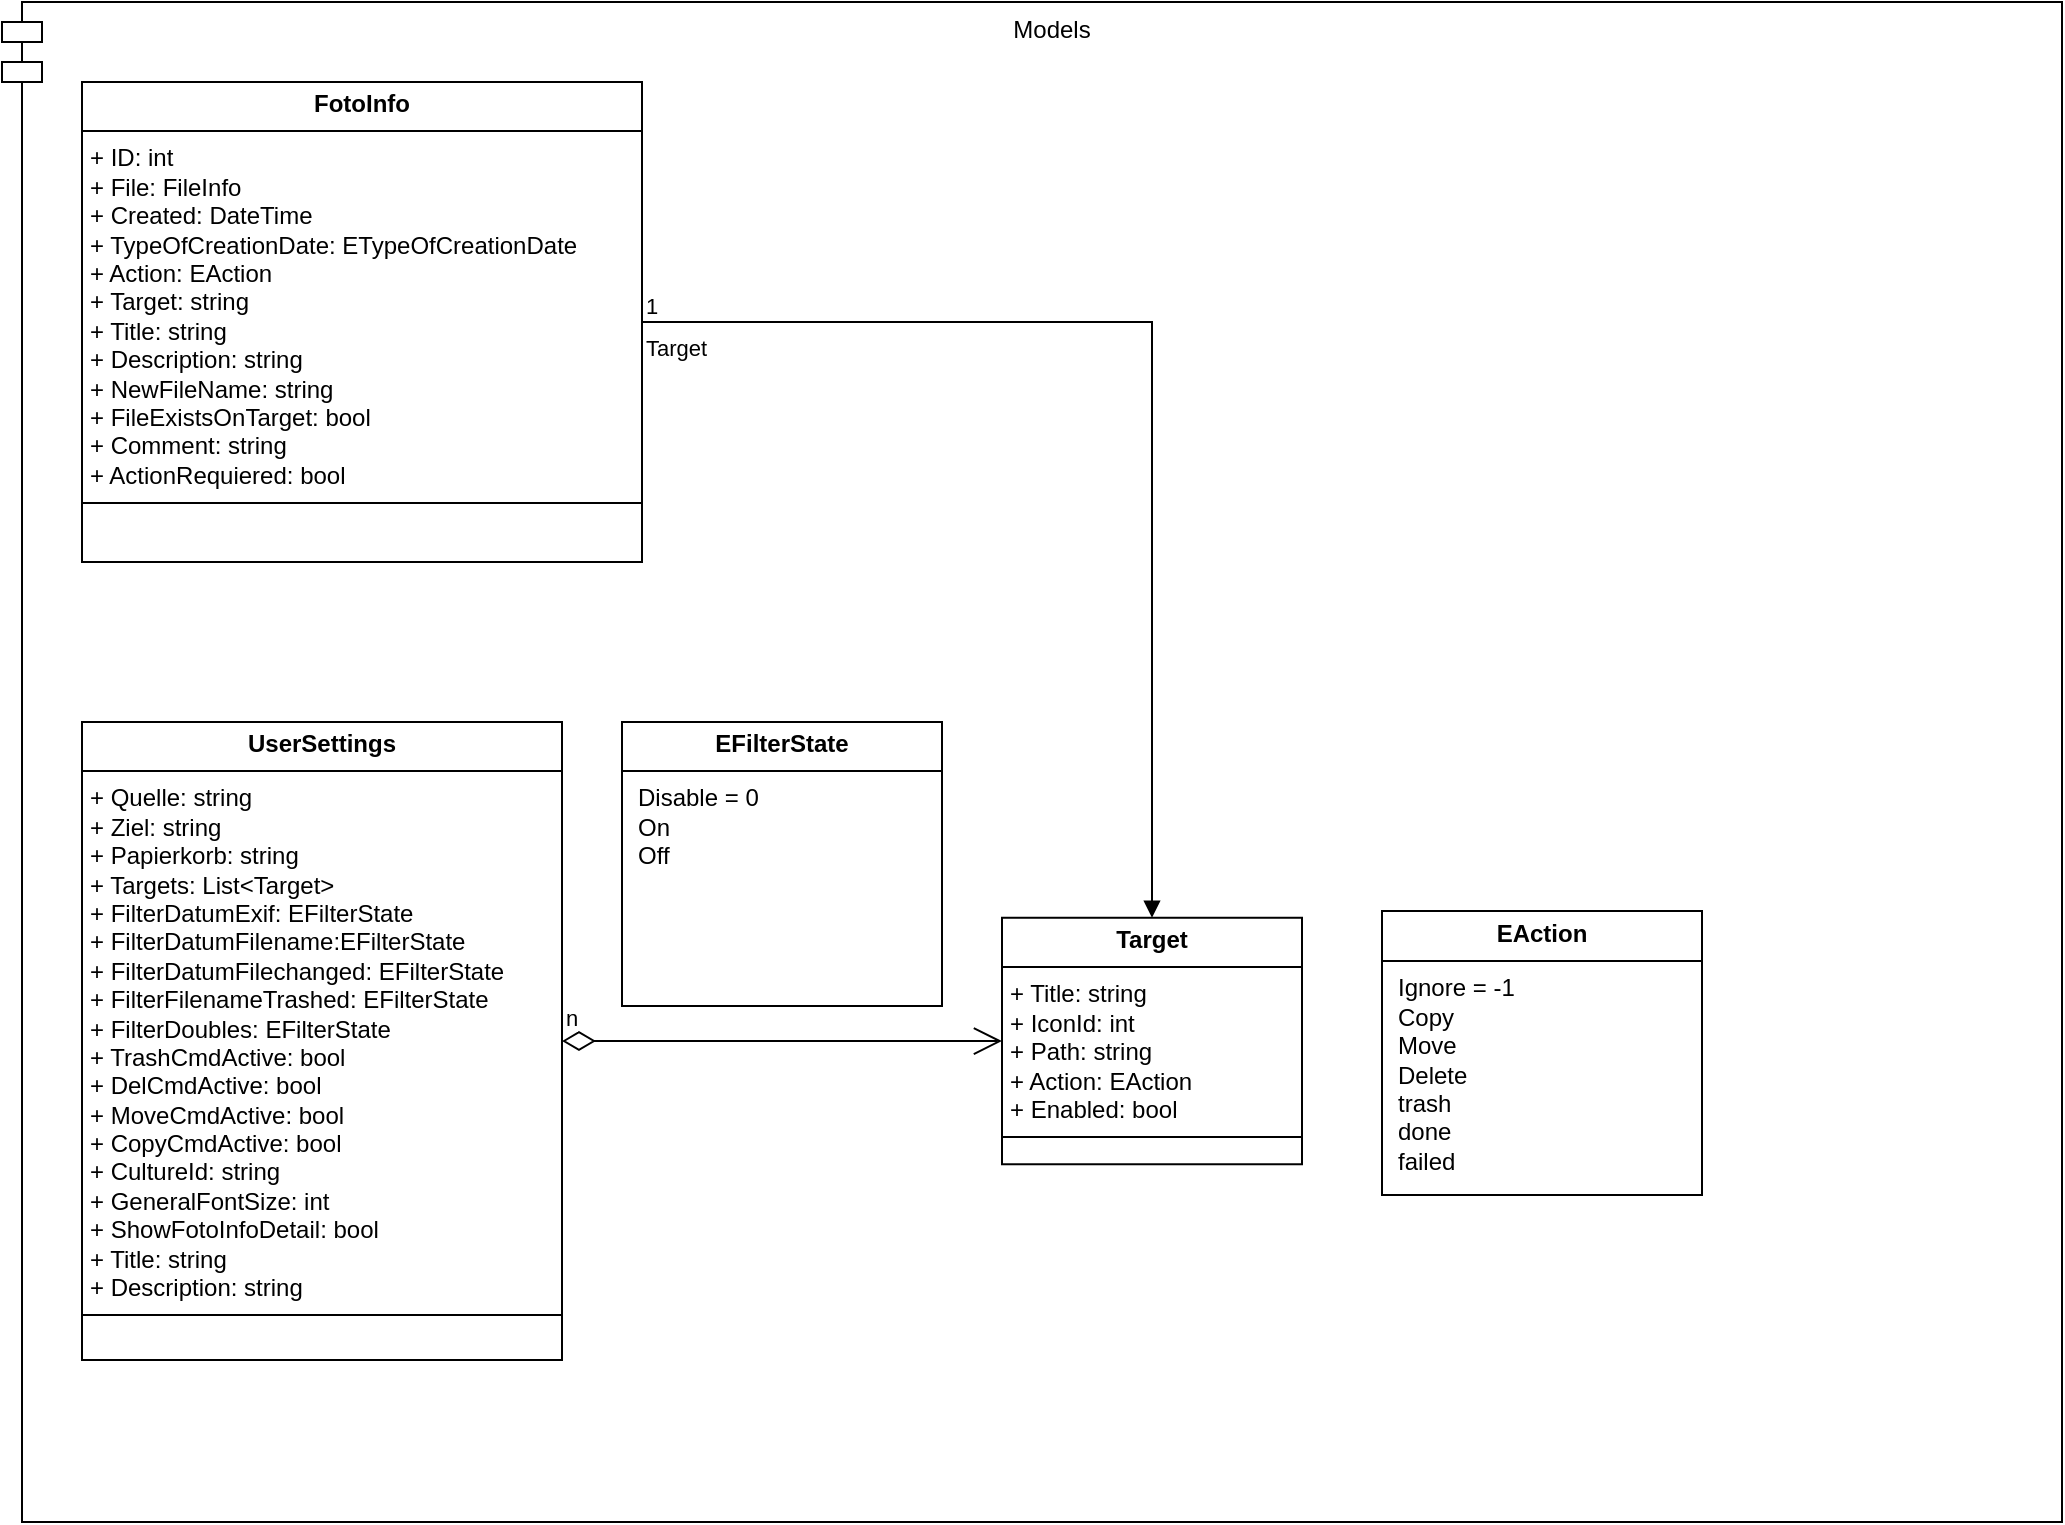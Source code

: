 <mxfile version="24.7.8" pages="5">
  <diagram name="Models" id="e7e014a7-5840-1c2e-5031-d8a46d1fe8dd">
    <mxGraphModel dx="819" dy="479" grid="1" gridSize="10" guides="1" tooltips="1" connect="1" arrows="1" fold="1" page="1" pageScale="1" pageWidth="1169" pageHeight="826" background="none" math="0" shadow="0">
      <root>
        <mxCell id="0" />
        <mxCell id="1" parent="0" />
        <mxCell id="uD1hSO0c68glrpdvolFQ-41" value="Models" style="shape=module;align=left;spacingLeft=20;align=center;verticalAlign=top;whiteSpace=wrap;html=1;" parent="1" vertex="1">
          <mxGeometry x="40" y="40" width="1030" height="760" as="geometry" />
        </mxCell>
        <mxCell id="uD1hSO0c68glrpdvolFQ-42" value="&lt;p style=&quot;margin:0px;margin-top:4px;text-align:center;&quot;&gt;&lt;b&gt;FotoInfo&lt;/b&gt;&lt;/p&gt;&lt;hr size=&quot;1&quot; style=&quot;border-style:solid;&quot;&gt;&lt;p style=&quot;margin: 0px 0px 0px 4px;&quot;&gt;+ ID: int&lt;/p&gt;&lt;p style=&quot;margin:0px;margin-left:4px;&quot;&gt;+ File: FileInfo&lt;/p&gt;&lt;p style=&quot;margin:0px;margin-left:4px;&quot;&gt;+ Created: DateTime&lt;/p&gt;&lt;p style=&quot;margin:0px;margin-left:4px;&quot;&gt;+ TypeOfCreationDate: ETypeOfCreationDate&lt;/p&gt;&lt;p style=&quot;margin:0px;margin-left:4px;&quot;&gt;&lt;span style=&quot;background-color: initial;&quot;&gt;+ Action: EAction&lt;/span&gt;&lt;br&gt;&lt;/p&gt;&lt;p style=&quot;margin:0px;margin-left:4px;&quot;&gt;+ Target: string&lt;/p&gt;&lt;p style=&quot;margin:0px;margin-left:4px;&quot;&gt;+ Title: string&lt;/p&gt;&lt;p style=&quot;margin:0px;margin-left:4px;&quot;&gt;+ Description: string&lt;/p&gt;&lt;p style=&quot;margin:0px;margin-left:4px;&quot;&gt;+ NewFileName: string&lt;/p&gt;&lt;p style=&quot;margin:0px;margin-left:4px;&quot;&gt;+ FileExistsOnTarget: bool&lt;/p&gt;&lt;p style=&quot;margin:0px;margin-left:4px;&quot;&gt;+ Comment: string&lt;/p&gt;&lt;p style=&quot;margin:0px;margin-left:4px;&quot;&gt;+ ActionRequiered: bool&lt;/p&gt;&lt;hr size=&quot;1&quot; style=&quot;border-style:solid;&quot;&gt;&lt;p style=&quot;margin:0px;margin-left:4px;&quot;&gt;&lt;br&gt;&lt;/p&gt;" style="verticalAlign=top;align=left;overflow=fill;html=1;whiteSpace=wrap;" parent="1" vertex="1">
          <mxGeometry x="80" y="80" width="280" height="240" as="geometry" />
        </mxCell>
        <mxCell id="uD1hSO0c68glrpdvolFQ-43" value="&lt;p style=&quot;margin: 4px 0px 0px; text-align: center;&quot;&gt;&lt;b style=&quot;&quot;&gt;EAction&lt;/b&gt;&lt;/p&gt;&lt;hr size=&quot;1&quot; style=&quot;border-style:solid;&quot;&gt;&lt;p style=&quot;margin:0px;margin-left:8px;&quot;&gt;Ignore = -1&lt;/p&gt;&lt;p style=&quot;margin:0px;margin-left:8px;&quot;&gt;Copy&lt;br&gt;&lt;/p&gt;&lt;p style=&quot;margin:0px;margin-left:8px;&quot;&gt;Move&lt;/p&gt;&lt;p style=&quot;margin:0px;margin-left:8px;&quot;&gt;Delete&lt;/p&gt;&lt;p style=&quot;margin:0px;margin-left:8px;&quot;&gt;trash&lt;/p&gt;&lt;p style=&quot;margin:0px;margin-left:8px;&quot;&gt;done&lt;/p&gt;&lt;p style=&quot;margin:0px;margin-left:8px;&quot;&gt;failed&lt;/p&gt;" style="verticalAlign=top;align=left;overflow=fill;html=1;whiteSpace=wrap;" parent="1" vertex="1">
          <mxGeometry x="730" y="494.5" width="160" height="142" as="geometry" />
        </mxCell>
        <mxCell id="uD1hSO0c68glrpdvolFQ-44" value="&lt;p style=&quot;margin:0px;margin-top:4px;text-align:center;&quot;&gt;&lt;b&gt;Target&lt;/b&gt;&lt;/p&gt;&lt;hr size=&quot;1&quot; style=&quot;border-style:solid;&quot;&gt;&lt;p style=&quot;margin:0px;margin-left:4px;&quot;&gt;&lt;span style=&quot;background-color: initial;&quot;&gt;+ Title: string&lt;/span&gt;&lt;br&gt;&lt;/p&gt;&lt;p style=&quot;margin:0px;margin-left:4px;&quot;&gt;&lt;span style=&quot;background-color: initial;&quot;&gt;+ IconId: int&lt;/span&gt;&lt;br&gt;&lt;/p&gt;&lt;p style=&quot;margin:0px;margin-left:4px;&quot;&gt;+ Path: string&lt;/p&gt;&lt;p style=&quot;margin:0px;margin-left:4px;&quot;&gt;+ Action: EAction&lt;/p&gt;&lt;p style=&quot;margin:0px;margin-left:4px;&quot;&gt;+ Enabled: bool&lt;/p&gt;&lt;hr size=&quot;1&quot; style=&quot;border-style:solid;&quot;&gt;&lt;p style=&quot;margin:0px;margin-left:4px;&quot;&gt;&lt;br&gt;&lt;/p&gt;" style="verticalAlign=top;align=left;overflow=fill;html=1;whiteSpace=wrap;" parent="1" vertex="1">
          <mxGeometry x="540" y="497.88" width="150" height="123.25" as="geometry" />
        </mxCell>
        <mxCell id="uD1hSO0c68glrpdvolFQ-45" value="&lt;p style=&quot;margin:0px;margin-top:4px;text-align:center;&quot;&gt;&lt;b&gt;UserSettings&lt;/b&gt;&lt;/p&gt;&lt;hr size=&quot;1&quot; style=&quot;border-style:solid;&quot;&gt;&lt;p style=&quot;margin:0px;margin-left:4px;&quot;&gt;+ Quelle: string&lt;/p&gt;&lt;p style=&quot;margin:0px;margin-left:4px;&quot;&gt;+ Ziel: string&lt;br&gt;&lt;/p&gt;&lt;p style=&quot;margin:0px;margin-left:4px;&quot;&gt;+ Papierkorb: string&lt;/p&gt;&lt;p style=&quot;margin:0px;margin-left:4px;&quot;&gt;+ Targets: List&amp;lt;Target&amp;gt;&lt;/p&gt;&lt;p style=&quot;margin:0px;margin-left:4px;&quot;&gt;+ FilterDatumExif: EFilterState&lt;/p&gt;&lt;p style=&quot;margin:0px;margin-left:4px;&quot;&gt;+ FilterDatumFilename:EFilterState&lt;/p&gt;&lt;p style=&quot;margin:0px;margin-left:4px;&quot;&gt;+ FilterDatumFilechanged: EFilterState&lt;/p&gt;&lt;p style=&quot;margin:0px;margin-left:4px;&quot;&gt;+ FilterFilenameTrashed: EFilterState&lt;/p&gt;&lt;p style=&quot;margin:0px;margin-left:4px;&quot;&gt;+ FilterDoubles: EFilterState&lt;/p&gt;&lt;p style=&quot;margin:0px;margin-left:4px;&quot;&gt;+ TrashCmdActive: bool&lt;/p&gt;&lt;p style=&quot;margin:0px;margin-left:4px;&quot;&gt;+ Del&lt;span style=&quot;background-color: initial;&quot;&gt;CmdActive: bool&lt;/span&gt;&lt;/p&gt;&lt;p style=&quot;margin:0px;margin-left:4px;&quot;&gt;&lt;span style=&quot;background-color: initial;&quot;&gt;+ Move&lt;/span&gt;&lt;span style=&quot;background-color: initial;&quot;&gt;CmdActive: bool&lt;/span&gt;&lt;/p&gt;&lt;p style=&quot;margin:0px;margin-left:4px;&quot;&gt;&lt;span style=&quot;background-color: initial;&quot;&gt;+ Copy&lt;/span&gt;&lt;span style=&quot;background-color: initial;&quot;&gt;CmdActive: bool&lt;/span&gt;&lt;/p&gt;&lt;p style=&quot;margin:0px;margin-left:4px;&quot;&gt;&lt;span style=&quot;background-color: initial;&quot;&gt;+ CultureId: string&lt;/span&gt;&lt;/p&gt;&lt;p style=&quot;margin:0px;margin-left:4px;&quot;&gt;&lt;span style=&quot;background-color: initial;&quot;&gt;+ GeneralFontSize: int&lt;/span&gt;&lt;/p&gt;&lt;p style=&quot;margin:0px;margin-left:4px;&quot;&gt;&lt;span style=&quot;background-color: initial;&quot;&gt;+ ShowFotoInfoDetail: bool&lt;/span&gt;&lt;/p&gt;&lt;p style=&quot;margin:0px;margin-left:4px;&quot;&gt;&lt;span style=&quot;background-color: initial;&quot;&gt;+ Title: string&lt;/span&gt;&lt;/p&gt;&lt;p style=&quot;margin:0px;margin-left:4px;&quot;&gt;&lt;span style=&quot;background-color: initial;&quot;&gt;+ Description: string&lt;/span&gt;&lt;/p&gt;&lt;hr size=&quot;1&quot; style=&quot;border-style:solid;&quot;&gt;&lt;p style=&quot;margin:0px;margin-left:4px;&quot;&gt;&lt;br&gt;&lt;/p&gt;" style="verticalAlign=top;align=left;overflow=fill;html=1;whiteSpace=wrap;" parent="1" vertex="1">
          <mxGeometry x="80" y="400" width="240" height="319" as="geometry" />
        </mxCell>
        <mxCell id="uD1hSO0c68glrpdvolFQ-46" value="&lt;p style=&quot;margin: 4px 0px 0px; text-align: center;&quot;&gt;&lt;b style=&quot;&quot;&gt;EFilterState&lt;/b&gt;&lt;/p&gt;&lt;hr size=&quot;1&quot; style=&quot;border-style:solid;&quot;&gt;&lt;p style=&quot;margin:0px;margin-left:8px;&quot;&gt;Disable = 0&lt;/p&gt;&lt;p style=&quot;margin:0px;margin-left:8px;&quot;&gt;On&lt;/p&gt;&lt;p style=&quot;margin:0px;margin-left:8px;&quot;&gt;Off&lt;/p&gt;" style="verticalAlign=top;align=left;overflow=fill;html=1;whiteSpace=wrap;" parent="1" vertex="1">
          <mxGeometry x="350" y="400" width="160" height="142" as="geometry" />
        </mxCell>
        <mxCell id="1XJgixSqphcj3S-hZmgd-3" value="Target" style="endArrow=block;endFill=1;html=1;edgeStyle=orthogonalEdgeStyle;align=left;verticalAlign=top;rounded=0;" parent="1" source="uD1hSO0c68glrpdvolFQ-42" target="uD1hSO0c68glrpdvolFQ-44" edge="1">
          <mxGeometry x="-1" relative="1" as="geometry">
            <mxPoint x="590" y="330" as="sourcePoint" />
            <mxPoint x="750" y="330" as="targetPoint" />
          </mxGeometry>
        </mxCell>
        <mxCell id="1XJgixSqphcj3S-hZmgd-4" value="1" style="edgeLabel;resizable=0;html=1;align=left;verticalAlign=bottom;" parent="1XJgixSqphcj3S-hZmgd-3" connectable="0" vertex="1">
          <mxGeometry x="-1" relative="1" as="geometry" />
        </mxCell>
        <mxCell id="1XJgixSqphcj3S-hZmgd-5" value="n" style="endArrow=open;html=1;endSize=12;startArrow=diamondThin;startSize=14;startFill=0;edgeStyle=orthogonalEdgeStyle;align=left;verticalAlign=bottom;rounded=0;" parent="1" source="uD1hSO0c68glrpdvolFQ-45" target="uD1hSO0c68glrpdvolFQ-44" edge="1">
          <mxGeometry x="-1" y="3" relative="1" as="geometry">
            <mxPoint x="590" y="330" as="sourcePoint" />
            <mxPoint x="750" y="330" as="targetPoint" />
          </mxGeometry>
        </mxCell>
      </root>
    </mxGraphModel>
  </diagram>
  <diagram id="ft10tGWrJ-fXVkGTrmf_" name="Services">
    <mxGraphModel dx="1434" dy="839" grid="1" gridSize="10" guides="1" tooltips="1" connect="1" arrows="1" fold="1" page="1" pageScale="1" pageWidth="1169" pageHeight="827" math="0" shadow="0">
      <root>
        <mxCell id="0" />
        <mxCell id="1" parent="0" />
        <mxCell id="8fsjMcMqGVtb4OOuXkgS-1" value="Services" style="shape=module;align=left;spacingLeft=20;align=center;verticalAlign=top;whiteSpace=wrap;html=1;" parent="1" vertex="1">
          <mxGeometry x="25" y="50" width="1120" height="760" as="geometry" />
        </mxCell>
        <mxCell id="8fsjMcMqGVtb4OOuXkgS-2" value="&lt;p style=&quot;margin:0px;margin-top:4px;text-align:center;&quot;&gt;&lt;b&gt;FotoInfoService&lt;/b&gt;&lt;/p&gt;&lt;hr size=&quot;1&quot; style=&quot;border-style:solid;&quot;&gt;&lt;p style=&quot;margin:0px;margin-left:4px;&quot;&gt;+ FotoInfoReadEvent: event EventHandler&amp;lt;FotoInfoEventArgs&amp;gt;&lt;/p&gt;&lt;p style=&quot;margin:0px;margin-left:4px;&quot;&gt;+ FotoFixedEvent: evant EventHandler&amp;lt;FotoInfoEventArgs&amp;gt;&lt;/p&gt;&lt;hr size=&quot;1&quot; style=&quot;border-style:solid;&quot;&gt;&lt;p style=&quot;margin:0px;margin-left:4px;&quot;&gt;+ ReadFotoInfos(dir: DirectoryInfo, token: CancellationToken): async Task&amp;lt;bool&amp;gt;&lt;/p&gt;&lt;div&gt;&amp;nbsp;+ FotoFixIt( fotoInfos: IEnumerable&amp;lt;FotoInfo&amp;gt;, token: CancellationToken): async Task&amp;lt;bool&amp;gt;&lt;/div&gt;&lt;div&gt;&amp;nbsp;# FotoFixIt( foto: FotoInfo )&lt;/div&gt;&lt;div&gt;&amp;nbsp;+ GetNewFileName( foto: FotoInfo ): string&lt;/div&gt;&lt;div&gt;&amp;nbsp;+ CopyFoto( foto: FotoInfo ): string&lt;/div&gt;&lt;div&gt;&amp;nbsp;+ MoveFoto( foto: FotoInfo ): string&lt;/div&gt;&lt;div&gt;&amp;nbsp;+ DeleteFoto( foto: FotoInfo )&lt;/div&gt;&lt;div&gt;&amp;nbsp;- CreateFotoInfo( file: FileInfo ): FotoInfo&lt;/div&gt;&lt;div&gt;&amp;nbsp;- IsFileExistsOnTarget( foto: FotoInfo ): bool&lt;/div&gt;&lt;div&gt;&amp;nbsp;- GetDateTimeFromString( text: string, out dt: DateTime ): bool&lt;/div&gt;&lt;div&gt;&amp;nbsp;# CreateNewFileName( foto: FotoInfo ): string&lt;/div&gt;&lt;div&gt;&amp;nbsp;# CreateNewFileName( foto: FotoInfo, idx: int ): string&lt;/div&gt;&lt;div&gt;&amp;nbsp;# CreateNewFileLocation( foto: FotoInfo ): string&lt;/div&gt;&lt;div&gt;&amp;nbsp;- AdjustTimeStamp( file: string, timestamp: DateTime )&lt;/div&gt;" style="verticalAlign=top;align=left;overflow=fill;html=1;whiteSpace=wrap;" parent="1" vertex="1">
          <mxGeometry x="100" y="80" width="520" height="280" as="geometry" />
        </mxCell>
        <mxCell id="wAmuPXml9s_DCJKIJeSC-1" value="&lt;p style=&quot;margin:0px;margin-top:4px;text-align:center;&quot;&gt;&lt;b&gt;UserSettingsService&lt;/b&gt;&lt;/p&gt;&lt;hr size=&quot;1&quot; style=&quot;border-style:solid;&quot;&gt;&lt;p style=&quot;margin:0px;margin-left:4px;&quot;&gt;- userSettings: UserSettings&lt;/p&gt;&lt;hr size=&quot;1&quot; style=&quot;border-style:solid;&quot;&gt;&lt;p style=&quot;margin:0px;margin-left:4px;&quot;&gt;+ &amp;lt;static&amp;gt; GetInstance: UserSettingsService&lt;/p&gt;&lt;p style=&quot;margin:0px;margin-left:4px;&quot;&gt;+ GetUserSettings: UserSettings&lt;/p&gt;&lt;p style=&quot;margin:0px;margin-left:4px;&quot;&gt;+ GetUserHomePath: string&lt;/p&gt;&lt;p style=&quot;margin:0px;margin-left:4px;&quot;&gt;+ GetUserPicturePath: string&lt;/p&gt;&lt;p style=&quot;margin:0px;margin-left:4px;&quot;&gt;&lt;span style=&quot;background-color: initial;&quot;&gt;+&lt;/span&gt;&lt;span style=&quot;background-color: initial;&quot;&gt;&amp;nbsp;SaveUserSettings&lt;/span&gt;&lt;br&gt;&lt;/p&gt;&lt;p style=&quot;margin: 0px 0px 0px 4px;&quot;&gt;- ReadUserSettings&lt;/p&gt;&lt;div&gt;&lt;br&gt;&lt;/div&gt;" style="verticalAlign=top;align=left;overflow=fill;html=1;whiteSpace=wrap;" parent="1" vertex="1">
          <mxGeometry x="100" y="400" width="260" height="200" as="geometry" />
        </mxCell>
        <mxCell id="wAmuPXml9s_DCJKIJeSC-2" value="&lt;p style=&quot;margin:0px;margin-top:4px;text-align:center;&quot;&gt;&lt;b&gt;ExifService&lt;/b&gt;&lt;/p&gt;&lt;hr size=&quot;1&quot; style=&quot;border-style:solid;&quot;&gt;&lt;p style=&quot;margin:0px;margin-left:4px;&quot;&gt;&lt;br&gt;&lt;/p&gt;&lt;hr size=&quot;1&quot; style=&quot;border-style:solid;&quot;&gt;&lt;p style=&quot;margin:0px;margin-left:4px;&quot;&gt;+ ReadCreationTime( path: striing ): DateTime?&lt;/p&gt;" style="verticalAlign=top;align=left;overflow=fill;html=1;whiteSpace=wrap;" parent="1" vertex="1">
          <mxGeometry x="390" y="400" width="290" height="200" as="geometry" />
        </mxCell>
      </root>
    </mxGraphModel>
  </diagram>
  <diagram id="jF0iibgI-v4pgUMp8ItH" name="ViewModels">
    <mxGraphModel dx="1674" dy="839" grid="1" gridSize="10" guides="1" tooltips="1" connect="1" arrows="1" fold="1" page="1" pageScale="1" pageWidth="1169" pageHeight="827" math="0" shadow="0">
      <root>
        <mxCell id="0" />
        <mxCell id="1" parent="0" />
        <mxCell id="Mem4nIYO8GGb7ZKC7d6l-1" value="ViewModels" style="shape=module;align=left;spacingLeft=20;align=center;verticalAlign=top;whiteSpace=wrap;html=1;" parent="1" vertex="1">
          <mxGeometry x="30" y="40" width="1120" height="760" as="geometry" />
        </mxCell>
        <mxCell id="mWs2gD9FoBks0Oenebyf-1" value="&lt;p style=&quot;margin:0px;margin-top:4px;text-align:center;&quot;&gt;&lt;b&gt;FotoInfoDetailViewModel&lt;/b&gt;&lt;/p&gt;&lt;hr size=&quot;1&quot; style=&quot;border-style:solid;&quot;&gt;&lt;p style=&quot;margin:0px;margin-left:4px;&quot;&gt;+ Foto: FotoInfoVM&lt;/p&gt;&lt;hr size=&quot;1&quot; style=&quot;border-style:solid;&quot;&gt;&lt;p style=&quot;margin:0px;margin-left:4px;&quot;&gt;&lt;br&gt;&lt;/p&gt;" style="verticalAlign=top;align=left;overflow=fill;html=1;whiteSpace=wrap;" parent="1" vertex="1">
          <mxGeometry x="280" y="70" width="290" height="200" as="geometry" />
        </mxCell>
        <mxCell id="pVaaJxl8sKOrv86-pP42-1" value="&lt;p style=&quot;margin:0px;margin-top:4px;text-align:center;&quot;&gt;&lt;b&gt;ViewModelBase&lt;/b&gt;&lt;/p&gt;&lt;hr size=&quot;1&quot; style=&quot;border-style:solid;&quot;&gt;&lt;p style=&quot;margin:0px;margin-left:4px;&quot;&gt;&lt;br&gt;&lt;/p&gt;&lt;hr size=&quot;1&quot; style=&quot;border-style:solid;&quot;&gt;&lt;p style=&quot;margin:0px;margin-left:4px;&quot;&gt;# GetMainWindow: Window&lt;/p&gt;" style="verticalAlign=top;align=left;overflow=fill;html=1;whiteSpace=wrap;" parent="1" vertex="1">
          <mxGeometry x="90" y="60" width="160" height="90" as="geometry" />
        </mxCell>
        <mxCell id="pVaaJxl8sKOrv86-pP42-2" value="&lt;p style=&quot;margin:0px;margin-top:4px;text-align:center;&quot;&gt;&lt;b&gt;MainWindowViewModel&lt;/b&gt;&lt;/p&gt;&lt;hr size=&quot;1&quot; style=&quot;border-style:solid;&quot;&gt;&lt;p style=&quot;margin:0px;margin-left:4px;&quot;&gt;&lt;br&gt;&lt;/p&gt;&lt;hr size=&quot;1&quot; style=&quot;border-style:solid;&quot;&gt;&lt;p style=&quot;margin:0px;margin-left:4px;&quot;&gt;# GetMainWindow: Window&lt;/p&gt;" style="verticalAlign=top;align=left;overflow=fill;html=1;whiteSpace=wrap;" parent="1" vertex="1">
          <mxGeometry x="90" y="200" width="160" height="90" as="geometry" />
        </mxCell>
        <mxCell id="pVaaJxl8sKOrv86-pP42-3" value="&lt;p style=&quot;margin:0px;margin-top:4px;text-align:center;&quot;&gt;&lt;b&gt;FotoInfoVM&lt;/b&gt;&lt;/p&gt;&lt;hr size=&quot;1&quot; style=&quot;border-style:solid;&quot;&gt;&lt;p style=&quot;margin:0px;margin-left:4px;&quot;&gt;+ Foto: FotoInfo&lt;/p&gt;&lt;p style=&quot;margin:0px;margin-left:4px;&quot;&gt;+ Index: int&lt;/p&gt;&lt;p style=&quot;margin:0px;margin-left:4px;&quot;&gt;+ Comment: string&lt;/p&gt;&lt;p style=&quot;margin:0px;margin-left:4px;&quot;&gt;+ Target: string&lt;/p&gt;&lt;p style=&quot;margin:0px;margin-left:4px;&quot;&gt;+ Title: string&lt;/p&gt;&lt;p style=&quot;margin:0px;margin-left:4px;&quot;&gt;+ Description: string&lt;/p&gt;&lt;p style=&quot;margin:0px;margin-left:4px;&quot;&gt;+ NewFileName: string&lt;/p&gt;&lt;p style=&quot;margin:0px;margin-left:4px;&quot;&gt;+ FileExistsOnTarget: bool&lt;/p&gt;&lt;p style=&quot;margin:0px;margin-left:4px;&quot;&gt;+ Action: EAction&lt;/p&gt;&lt;p style=&quot;margin:0px;margin-left:4px;&quot;&gt;+ Thumpnail: Bitmap&lt;/p&gt;&lt;hr size=&quot;1&quot; style=&quot;border-style:solid;&quot;&gt;&lt;p style=&quot;margin:0px;margin-left:4px;&quot;&gt;+ FotoInfoVM( foto: FotoInfo )&lt;/p&gt;&lt;p style=&quot;margin:0px;margin-left:4px;&quot;&gt;+ ThumpnailCallback(): bool&lt;/p&gt;&lt;p style=&quot;margin:0px;margin-left:4px;&quot;&gt;+ UpdateView()&lt;/p&gt;" style="verticalAlign=top;align=left;overflow=fill;html=1;whiteSpace=wrap;" parent="1" vertex="1">
          <mxGeometry x="280" y="280" width="290" height="240" as="geometry" />
        </mxCell>
        <mxCell id="LQdvtAR3_a1p4vjKlFj7-1" value="&lt;p style=&quot;margin:0px;margin-top:4px;text-align:center;&quot;&gt;&lt;b&gt;FotoInfoListViewModel&lt;/b&gt;&lt;/p&gt;&lt;hr size=&quot;1&quot; style=&quot;border-style:solid;&quot;&gt;&lt;p style=&quot;margin:0px;margin-left:4px;&quot;&gt;+ UserSettingsVM: SettingsViewModel&lt;/p&gt;&lt;p style=&quot;margin:0px;margin-left:4px;&quot;&gt;+ FotoInfoList: ObservCol&amp;lt;FotoInfoVM&amp;gt;&lt;/p&gt;&lt;p style=&quot;margin:0px;margin-left:4px;&quot;&gt;+ FotoSelected: FotoInfoVM&lt;/p&gt;&lt;p style=&quot;margin:0px;margin-left:4px;&quot;&gt;+ RunningReadFoto: bool&lt;/p&gt;&lt;hr size=&quot;1&quot; style=&quot;border-style:solid;&quot;&gt;&lt;p style=&quot;margin:0px;margin-left:4px;&quot;&gt;+ FotoInfoListViewModel(&lt;br&gt;&lt;/p&gt;&lt;p style=&quot;margin:0px;margin-left:4px;&quot;&gt;&amp;nbsp; &amp;nbsp; &amp;nbsp; UserSettingsVM: SettingsViewModel,&lt;/p&gt;&lt;p style=&quot;margin:0px;margin-left:4px;&quot;&gt;&amp;nbsp; &amp;nbsp; &amp;nbsp; ImageVM: ImageViewModel,&lt;/p&gt;&lt;p style=&quot;margin:0px;margin-left:4px;&quot;&gt;&amp;nbsp; &amp;nbsp; &amp;nbsp; FotoPreviewVM: FotoPreviewViewModel,&lt;/p&gt;&lt;p style=&quot;margin:0px;margin-left:4px;&quot;&gt;&amp;nbsp; &amp;nbsp; &amp;nbsp; FotoInfoDetailVM: FotoInfoDetailViewModel)&lt;/p&gt;&lt;p style=&quot;margin:0px;margin-left:4px;&quot;&gt;- OnNewSourceSelected( source: string )&lt;/p&gt;&lt;p style=&quot;margin:0px;margin-left:4px;&quot;&gt;- ReadFotoInfo( source: string ): async void&lt;/p&gt;&lt;p style=&quot;margin:0px;margin-left:4px;&quot;&gt;- OnFotoInfoRead( sender: object, args: FotoInfoEventArgs )&lt;/p&gt;&lt;p style=&quot;margin:0px;margin-left:4px;&quot;&gt;- FilterMatch( fotoInfo: FotoInfoVM ): bool&lt;/p&gt;&lt;p style=&quot;margin:0px;margin-left:4px;&quot;&gt;- OnFilterChanged()&lt;/p&gt;&lt;p style=&quot;margin:0px;margin-left:4px;&quot;&gt;- OnFotoFixed()&lt;/p&gt;&lt;p style=&quot;margin:0px;margin-left:4px;&quot;&gt;- SelectFirstFoto()&lt;/p&gt;&lt;p style=&quot;margin:0px;margin-left:4px;&quot;&gt;- SelectNextFoto()&lt;/p&gt;&lt;p style=&quot;margin:0px;margin-left:4px;&quot;&gt;- SelectPrevFoto()&lt;/p&gt;&lt;p style=&quot;margin:0px;margin-left:4px;&quot;&gt;+ OnRefresh()&lt;/p&gt;&lt;p style=&quot;margin:0px;margin-left:4px;&quot;&gt;+ OnCancel()&lt;/p&gt;&lt;p style=&quot;margin:0px;margin-left:4px;&quot;&gt;+ OnUndoAll()&lt;/p&gt;&lt;p style=&quot;margin:0px;margin-left:4px;&quot;&gt;+ OnTrashAll()&lt;/p&gt;&lt;p style=&quot;margin:0px;margin-left:4px;&quot;&gt;+ OnDelAll()&lt;/p&gt;&lt;p style=&quot;margin:0px;margin-left:4px;&quot;&gt;+ OnCopyAll()&lt;/p&gt;&lt;p style=&quot;margin:0px;margin-left:4px;&quot;&gt;+ OnMoveAll()&lt;/p&gt;" style="verticalAlign=top;align=left;overflow=fill;html=1;whiteSpace=wrap;" parent="1" vertex="1">
          <mxGeometry x="590" y="70" width="410" height="550" as="geometry" />
        </mxCell>
      </root>
    </mxGraphModel>
  </diagram>
  <diagram id="fHgpP1CppPnAuVJ-M28N" name="UserSettings">
    <mxGraphModel dx="1395" dy="733" grid="1" gridSize="10" guides="1" tooltips="1" connect="1" arrows="1" fold="1" page="1" pageScale="1" pageWidth="1169" pageHeight="827" math="0" shadow="0">
      <root>
        <mxCell id="0" />
        <mxCell id="1" parent="0" />
        <mxCell id="PjKjz8aLs0lW3XxlNcTO-1" value="Models" style="shape=module;align=left;spacingLeft=20;align=center;verticalAlign=top;whiteSpace=wrap;html=1;" parent="1" vertex="1">
          <mxGeometry x="560" y="40" width="590" height="510" as="geometry" />
        </mxCell>
        <mxCell id="-iswkI0WFPmdImHBZhLv-2" value="Services" style="shape=module;align=left;spacingLeft=20;align=center;verticalAlign=top;whiteSpace=wrap;html=1;" parent="1" vertex="1">
          <mxGeometry x="40" y="450" width="470" height="350" as="geometry" />
        </mxCell>
        <mxCell id="-iswkI0WFPmdImHBZhLv-3" value="&lt;p style=&quot;margin:0px;margin-top:4px;text-align:center;&quot;&gt;&lt;b&gt;UserSettingsService&lt;/b&gt;&lt;/p&gt;&lt;hr size=&quot;1&quot; style=&quot;border-style:solid;&quot;&gt;&lt;p style=&quot;margin:0px;margin-left:4px;&quot;&gt;- userSettings: UserSettings&lt;/p&gt;&lt;hr size=&quot;1&quot; style=&quot;border-style:solid;&quot;&gt;&lt;p style=&quot;margin:0px;margin-left:4px;&quot;&gt;+ &amp;lt;static&amp;gt; GetInstance: UserSettingsService&lt;/p&gt;&lt;p style=&quot;margin:0px;margin-left:4px;&quot;&gt;+ GetUserSettings: UserSettings&lt;/p&gt;&lt;p style=&quot;margin:0px;margin-left:4px;&quot;&gt;+ GetUserHomePath: string&lt;/p&gt;&lt;p style=&quot;margin:0px;margin-left:4px;&quot;&gt;+ GetUserPicturePath: string&lt;/p&gt;&lt;p style=&quot;margin: 0px 0px 0px 4px;&quot;&gt;+ AddTarget(target: Target)&lt;/p&gt;&lt;p style=&quot;margin:0px;margin-left:4px;&quot;&gt;&lt;span style=&quot;background-color: initial;&quot;&gt;+ RemoveTarget(target: Target)&lt;/span&gt;&lt;/p&gt;&lt;p style=&quot;margin:0px;margin-left:4px;&quot;&gt;&lt;span style=&quot;background-color: initial;&quot;&gt;+&lt;/span&gt;&lt;span style=&quot;background-color: initial;&quot;&gt;&amp;nbsp;SaveUserSettings&lt;/span&gt;&lt;br&gt;&lt;/p&gt;&lt;p style=&quot;margin: 0px 0px 0px 4px;&quot;&gt;- ReadUserSettings&lt;/p&gt;&lt;div&gt;&lt;p style=&quot;margin: 0px 0px 0px 4px;&quot;&gt;&lt;br&gt;&lt;/p&gt;&lt;/div&gt;" style="verticalAlign=top;align=left;overflow=fill;html=1;whiteSpace=wrap;" parent="1" vertex="1">
          <mxGeometry x="60" y="509.5" width="260" height="200" as="geometry" />
        </mxCell>
        <mxCell id="-iswkI0WFPmdImHBZhLv-4" value="ViewModels" style="shape=module;align=left;spacingLeft=20;align=center;verticalAlign=top;whiteSpace=wrap;html=1;" parent="1" vertex="1">
          <mxGeometry x="40" y="40" width="470" height="390" as="geometry" />
        </mxCell>
        <mxCell id="-iswkI0WFPmdImHBZhLv-5" value="&lt;p style=&quot;margin:0px;margin-top:4px;text-align:center;&quot;&gt;&lt;b&gt;SettingsViewModel&lt;/b&gt;&lt;/p&gt;&lt;hr size=&quot;1&quot; style=&quot;border-style:solid;&quot;&gt;&lt;p style=&quot;margin:0px;margin-left:4px;&quot;&gt;+ Source: string&lt;/p&gt;&lt;p style=&quot;margin:0px;margin-left:4px;&quot;&gt;+ Target: string&lt;/p&gt;&lt;p style=&quot;margin:0px;margin-left:4px;&quot;&gt;+ Trash: string&lt;/p&gt;&lt;p style=&quot;margin:0px;margin-left:4px;&quot;&gt;+ FilterDatumExif: EFilterState&lt;/p&gt;&lt;p style=&quot;margin:0px;margin-left:4px;&quot;&gt;+ FilterDatumExifCount: int&lt;/p&gt;&lt;p style=&quot;margin:0px;margin-left:4px;&quot;&gt;- supportedLanguageList: List&amp;lt;KeyValuePair&amp;lt;string, string&amp;gt;&amp;gt;&lt;/p&gt;&lt;p style=&quot;margin:0px;margin-left:4px;&quot;&gt;- userSettings: UserSettings&lt;/p&gt;&lt;hr size=&quot;1&quot; style=&quot;border-style:solid;&quot;&gt;&lt;p style=&quot;margin:0px;margin-left:4px;&quot;&gt;+ GetFolderName: Task&amp;lt;string&amp;gt;&lt;/p&gt;&lt;p style=&quot;margin:0px;margin-left:4px;&quot;&gt;+ ResetFilterStatistik&lt;/p&gt;&lt;p style=&quot;margin:0px;margin-left:4px;&quot;&gt;&lt;span style=&quot;background-color: initial;&quot;&gt;+&lt;/span&gt;&lt;span style=&quot;background-color: initial;&quot;&gt;&amp;nbsp;SaveUserSettings&lt;/span&gt;&lt;br&gt;&lt;/p&gt;&lt;p style=&quot;margin: 0px 0px 0px 4px;&quot;&gt;- ReadUserSettings&lt;/p&gt;&lt;div&gt;&lt;br&gt;&lt;/div&gt;" style="verticalAlign=top;align=left;overflow=fill;html=1;whiteSpace=wrap;" parent="1" vertex="1">
          <mxGeometry x="80" y="75.5" width="350" height="319" as="geometry" />
        </mxCell>
        <mxCell id="I8YjNgbyQJYITwsRGxkt-1" value="&lt;p style=&quot;margin:0px;margin-top:4px;text-align:center;&quot;&gt;&lt;b&gt;Target&lt;/b&gt;&lt;/p&gt;&lt;hr size=&quot;1&quot; style=&quot;border-style:solid;&quot;&gt;&lt;p style=&quot;margin:0px;margin-left:4px;&quot;&gt;+ Title: string&lt;/p&gt;&lt;p style=&quot;margin:0px;margin-left:4px;&quot;&gt;+ IconId: int&lt;/p&gt;&lt;p style=&quot;margin:0px;margin-left:4px;&quot;&gt;+ Path: string&lt;/p&gt;&lt;p style=&quot;margin:0px;margin-left:4px;&quot;&gt;+ Action: EAction&lt;/p&gt;&lt;p style=&quot;margin:0px;margin-left:4px;&quot;&gt;+ Enabled: bool&lt;/p&gt;&lt;hr size=&quot;1&quot; style=&quot;border-style:solid;&quot;&gt;&lt;p style=&quot;margin:0px;margin-left:4px;&quot;&gt;&lt;br&gt;&lt;/p&gt;" style="verticalAlign=top;align=left;overflow=fill;html=1;whiteSpace=wrap;" parent="1" vertex="1">
          <mxGeometry x="895" y="75.5" width="150" height="130" as="geometry" />
        </mxCell>
        <mxCell id="I8YjNgbyQJYITwsRGxkt-2" value="&lt;p style=&quot;margin:0px;margin-top:4px;text-align:center;&quot;&gt;&lt;b&gt;UserSettings&lt;/b&gt;&lt;/p&gt;&lt;hr size=&quot;1&quot; style=&quot;border-style:solid;&quot;&gt;&lt;p style=&quot;margin:0px;margin-left:4px;&quot;&gt;+ Quelle: string&lt;/p&gt;&lt;p style=&quot;margin:0px;margin-left:4px;&quot;&gt;+ Ziel: string&lt;br&gt;&lt;/p&gt;&lt;p style=&quot;margin:0px;margin-left:4px;&quot;&gt;+ Papierkorb: string&lt;/p&gt;&lt;p style=&quot;margin:0px;margin-left:4px;&quot;&gt;+ Targets: List&amp;lt;Target&amp;gt;&lt;/p&gt;&lt;p style=&quot;margin:0px;margin-left:4px;&quot;&gt;+ FilterDatumExif: EFilterState&lt;/p&gt;&lt;p style=&quot;margin:0px;margin-left:4px;&quot;&gt;+ FilterDatumFilename:EFilterState&lt;/p&gt;&lt;p style=&quot;margin:0px;margin-left:4px;&quot;&gt;+ FilterDatumFilechanged: EFilterState&lt;/p&gt;&lt;p style=&quot;margin:0px;margin-left:4px;&quot;&gt;+ FilterFilenameTrashed: EFilterState&lt;/p&gt;&lt;p style=&quot;margin:0px;margin-left:4px;&quot;&gt;+ FilterDoubles: EFilterState&lt;/p&gt;&lt;p style=&quot;margin:0px;margin-left:4px;&quot;&gt;+ TrashCmdActive: bool&lt;/p&gt;&lt;p style=&quot;margin:0px;margin-left:4px;&quot;&gt;+ Del&lt;span style=&quot;background-color: initial;&quot;&gt;CmdActive: bool&lt;/span&gt;&lt;/p&gt;&lt;p style=&quot;margin:0px;margin-left:4px;&quot;&gt;&lt;span style=&quot;background-color: initial;&quot;&gt;+ Move&lt;/span&gt;&lt;span style=&quot;background-color: initial;&quot;&gt;CmdActive: bool&lt;/span&gt;&lt;/p&gt;&lt;p style=&quot;margin:0px;margin-left:4px;&quot;&gt;&lt;span style=&quot;background-color: initial;&quot;&gt;+ Copy&lt;/span&gt;&lt;span style=&quot;background-color: initial;&quot;&gt;CmdActive: bool&lt;/span&gt;&lt;/p&gt;&lt;p style=&quot;margin:0px;margin-left:4px;&quot;&gt;&lt;span style=&quot;background-color: initial;&quot;&gt;+ CultureId: string&lt;/span&gt;&lt;/p&gt;&lt;p style=&quot;margin:0px;margin-left:4px;&quot;&gt;&lt;span style=&quot;background-color: initial;&quot;&gt;+ GeneralFontSize: int&lt;/span&gt;&lt;/p&gt;&lt;p style=&quot;margin:0px;margin-left:4px;&quot;&gt;&lt;span style=&quot;background-color: initial;&quot;&gt;+ ShowFotoInfoDetail: bool&lt;/span&gt;&lt;/p&gt;&lt;p style=&quot;margin:0px;margin-left:4px;&quot;&gt;&lt;span style=&quot;background-color: initial;&quot;&gt;+ Title: string&lt;/span&gt;&lt;/p&gt;&lt;p style=&quot;margin:0px;margin-left:4px;&quot;&gt;&lt;span style=&quot;background-color: initial;&quot;&gt;+ Description: string&lt;/span&gt;&lt;/p&gt;&lt;hr size=&quot;1&quot; style=&quot;border-style:solid;&quot;&gt;&lt;p style=&quot;margin:0px;margin-left:4px;&quot;&gt;&lt;br&gt;&lt;/p&gt;" style="verticalAlign=top;align=left;overflow=fill;html=1;whiteSpace=wrap;" parent="1" vertex="1">
          <mxGeometry x="585" y="75.5" width="240" height="344.5" as="geometry" />
        </mxCell>
        <mxCell id="I8YjNgbyQJYITwsRGxkt-3" value="n" style="endArrow=open;html=1;endSize=12;startArrow=diamondThin;startSize=14;startFill=0;edgeStyle=orthogonalEdgeStyle;align=left;verticalAlign=bottom;rounded=0;" parent="1" source="I8YjNgbyQJYITwsRGxkt-2" target="I8YjNgbyQJYITwsRGxkt-1" edge="1">
          <mxGeometry x="-1" y="3" relative="1" as="geometry">
            <mxPoint x="505" y="-44.5" as="sourcePoint" />
            <mxPoint x="665" y="-44.5" as="targetPoint" />
          </mxGeometry>
        </mxCell>
      </root>
    </mxGraphModel>
  </diagram>
  <diagram id="QTfZh6SK6kVnYb6h7kfh" name="UI Target Edit">
    <mxGraphModel dx="819" dy="479" grid="1" gridSize="10" guides="1" tooltips="1" connect="1" arrows="1" fold="1" page="1" pageScale="1" pageWidth="1169" pageHeight="827" math="0" shadow="0">
      <root>
        <mxCell id="0" />
        <mxCell id="1" parent="0" />
        <mxCell id="mpqEtqWENxrs4QD9whrE-1" value="" style="rounded=0;whiteSpace=wrap;html=1;" parent="1" vertex="1">
          <mxGeometry x="45" y="80" width="520" height="280" as="geometry" />
        </mxCell>
        <mxCell id="mpqEtqWENxrs4QD9whrE-7" value="Speichern" style="strokeWidth=1;shadow=0;dashed=0;align=center;html=1;shape=mxgraph.mockup.buttons.button;strokeColor=#666666;fontColor=#ffffff;mainText=;buttonStyle=round;fontSize=17;fontStyle=1;fillColor=#008cff;whiteSpace=wrap;" parent="1" vertex="1">
          <mxGeometry x="400" y="300" width="150" height="50" as="geometry" />
        </mxCell>
        <mxCell id="mpqEtqWENxrs4QD9whrE-8" value="Abbruch" style="strokeWidth=1;shadow=0;dashed=0;align=center;html=1;shape=mxgraph.mockup.buttons.button;strokeColor=#666666;fontColor=#ffffff;mainText=;buttonStyle=round;fontSize=17;fontStyle=1;fillColor=#008cff;whiteSpace=wrap;" parent="1" vertex="1">
          <mxGeometry x="240" y="300" width="150" height="50" as="geometry" />
        </mxCell>
        <mxCell id="mpqEtqWENxrs4QD9whrE-25" value="" style="rounded=0;whiteSpace=wrap;html=1;" parent="1" vertex="1">
          <mxGeometry x="50" y="90" width="460" height="120" as="geometry" />
        </mxCell>
        <mxCell id="mpqEtqWENxrs4QD9whrE-10" value="Path" style="strokeWidth=1;shadow=0;dashed=0;align=center;html=1;shape=mxgraph.mockup.text.textBox;fontColor=#666666;align=left;fontSize=17;spacingLeft=4;spacingTop=-3;whiteSpace=wrap;strokeColor=#666666;mainText=" parent="1" vertex="1">
          <mxGeometry x="140" y="170" width="330" height="30" as="geometry" />
        </mxCell>
        <mxCell id="mpqEtqWENxrs4QD9whrE-11" value="..." style="rounded=0;whiteSpace=wrap;html=1;" parent="1" vertex="1">
          <mxGeometry x="470" y="170" width="30" height="30" as="geometry" />
        </mxCell>
        <mxCell id="mpqEtqWENxrs4QD9whrE-12" value="ICON" style="whiteSpace=wrap;html=1;aspect=fixed;" parent="1" vertex="1">
          <mxGeometry x="60" y="130" width="70" height="70" as="geometry" />
        </mxCell>
        <mxCell id="mpqEtqWENxrs4QD9whrE-13" value="Action" style="strokeWidth=1;shadow=0;dashed=0;align=center;html=1;shape=mxgraph.mockup.text.textBox;fontColor=#666666;align=left;fontSize=17;spacingLeft=4;spacingTop=-3;whiteSpace=wrap;strokeColor=#666666;mainText=" parent="1" vertex="1">
          <mxGeometry x="310" y="130" width="160" height="30" as="geometry" />
        </mxCell>
        <mxCell id="mpqEtqWENxrs4QD9whrE-22" value="" style="group" parent="1" vertex="1" connectable="0">
          <mxGeometry x="470" y="130" width="30" height="30" as="geometry" />
        </mxCell>
        <mxCell id="mpqEtqWENxrs4QD9whrE-15" value="" style="rounded=0;whiteSpace=wrap;html=1;" parent="mpqEtqWENxrs4QD9whrE-22" vertex="1">
          <mxGeometry width="30" height="30" as="geometry" />
        </mxCell>
        <mxCell id="mpqEtqWENxrs4QD9whrE-21" value="" style="group" parent="mpqEtqWENxrs4QD9whrE-22" vertex="1" connectable="0">
          <mxGeometry x="5" y="7" width="20" height="15" as="geometry" />
        </mxCell>
        <mxCell id="mpqEtqWENxrs4QD9whrE-16" value="" style="endArrow=none;html=1;rounded=0;" parent="mpqEtqWENxrs4QD9whrE-21" edge="1">
          <mxGeometry width="50" height="50" relative="1" as="geometry">
            <mxPoint x="5" y="10" as="sourcePoint" />
            <mxPoint x="5" as="targetPoint" />
            <Array as="points">
              <mxPoint x="5" y="10" />
            </Array>
          </mxGeometry>
        </mxCell>
        <mxCell id="mpqEtqWENxrs4QD9whrE-18" value="" style="endArrow=none;html=1;rounded=0;" parent="mpqEtqWENxrs4QD9whrE-21" edge="1">
          <mxGeometry width="50" height="50" relative="1" as="geometry">
            <mxPoint x="15" y="10" as="sourcePoint" />
            <mxPoint x="15" as="targetPoint" />
            <Array as="points">
              <mxPoint x="15" y="10" />
            </Array>
          </mxGeometry>
        </mxCell>
        <mxCell id="mpqEtqWENxrs4QD9whrE-19" value="" style="endArrow=none;html=1;rounded=0;" parent="mpqEtqWENxrs4QD9whrE-21" edge="1">
          <mxGeometry width="50" height="50" relative="1" as="geometry">
            <mxPoint x="20" y="5" as="sourcePoint" />
            <mxPoint y="5" as="targetPoint" />
            <Array as="points">
              <mxPoint x="10" y="15" />
            </Array>
          </mxGeometry>
        </mxCell>
        <mxCell id="mpqEtqWENxrs4QD9whrE-20" value="" style="endArrow=none;html=1;rounded=0;" parent="mpqEtqWENxrs4QD9whrE-21" edge="1">
          <mxGeometry width="50" height="50" relative="1" as="geometry">
            <mxPoint x="5" as="sourcePoint" />
            <mxPoint x="15" as="targetPoint" />
            <Array as="points">
              <mxPoint x="5" />
            </Array>
          </mxGeometry>
        </mxCell>
        <mxCell id="mpqEtqWENxrs4QD9whrE-23" value="ON" style="strokeWidth=1;shadow=0;dashed=0;align=center;html=1;shape=mxgraph.mockup.buttons.onOffButton;gradientColor=none;strokeColor=#999999;buttonState=on;fillColor2=#008cff;fontColor=#ffffff;fontSize=17;mainText=;spacingRight=40;fontStyle=1;whiteSpace=wrap;movable=1;resizable=1;rotatable=1;deletable=1;editable=1;locked=0;connectable=1;" parent="1" vertex="1">
          <mxGeometry x="60" y="100" width="70" height="20" as="geometry" />
        </mxCell>
        <mxCell id="mpqEtqWENxrs4QD9whrE-31" value="" style="group" parent="1" vertex="1" connectable="0">
          <mxGeometry x="470" y="95" width="30" height="30" as="geometry" />
        </mxCell>
        <mxCell id="mpqEtqWENxrs4QD9whrE-27" value="" style="rounded=0;whiteSpace=wrap;html=1;" parent="mpqEtqWENxrs4QD9whrE-31" vertex="1">
          <mxGeometry width="30" height="30" as="geometry" />
        </mxCell>
        <mxCell id="mpqEtqWENxrs4QD9whrE-30" value="" style="group" parent="mpqEtqWENxrs4QD9whrE-31" vertex="1" connectable="0">
          <mxGeometry x="5" y="5" width="20" height="20" as="geometry" />
        </mxCell>
        <mxCell id="mpqEtqWENxrs4QD9whrE-28" value="" style="endArrow=none;html=1;rounded=1;fillColor=#f8cecc;strokeColor=#ff0000;strokeWidth=2;curved=0;" parent="mpqEtqWENxrs4QD9whrE-30" edge="1">
          <mxGeometry width="50" height="50" relative="1" as="geometry">
            <mxPoint x="20" as="sourcePoint" />
            <mxPoint y="20" as="targetPoint" />
          </mxGeometry>
        </mxCell>
        <mxCell id="mpqEtqWENxrs4QD9whrE-29" value="" style="endArrow=none;html=1;rounded=1;fillColor=#f8cecc;strokeColor=#ff0000;strokeWidth=2;curved=0;" parent="mpqEtqWENxrs4QD9whrE-30" edge="1">
          <mxGeometry width="50" height="50" relative="1" as="geometry">
            <mxPoint as="sourcePoint" />
            <mxPoint x="20" y="20" as="targetPoint" />
          </mxGeometry>
        </mxCell>
        <mxCell id="mpqEtqWENxrs4QD9whrE-37" value="" style="group" parent="1" vertex="1" connectable="0">
          <mxGeometry x="470" y="220" width="30" height="30" as="geometry" />
        </mxCell>
        <mxCell id="mpqEtqWENxrs4QD9whrE-33" value="" style="rounded=0;whiteSpace=wrap;html=1;" parent="mpqEtqWENxrs4QD9whrE-37" vertex="1">
          <mxGeometry width="30" height="30" as="geometry" />
        </mxCell>
        <mxCell id="mpqEtqWENxrs4QD9whrE-34" value="" style="group;rotation=45;fillColor=none;strokeColor=none;" parent="mpqEtqWENxrs4QD9whrE-37" vertex="1" connectable="0">
          <mxGeometry x="5" y="5" width="20" height="20" as="geometry" />
        </mxCell>
        <mxCell id="mpqEtqWENxrs4QD9whrE-35" value="" style="endArrow=none;html=1;rounded=1;fillColor=#f8cecc;strokeColor=#00FF00;strokeWidth=2;curved=0;" parent="mpqEtqWENxrs4QD9whrE-34" edge="1">
          <mxGeometry width="50" height="50" relative="1" as="geometry">
            <mxPoint x="24" y="10" as="sourcePoint" />
            <mxPoint x="-4" y="10" as="targetPoint" />
          </mxGeometry>
        </mxCell>
        <mxCell id="mpqEtqWENxrs4QD9whrE-36" value="" style="endArrow=none;html=1;rounded=1;fillColor=#f8cecc;strokeColor=#00ff00;strokeWidth=2;curved=0;" parent="mpqEtqWENxrs4QD9whrE-34" edge="1">
          <mxGeometry width="50" height="50" relative="1" as="geometry">
            <mxPoint x="10" y="-4" as="sourcePoint" />
            <mxPoint x="10" y="24" as="targetPoint" />
          </mxGeometry>
        </mxCell>
        <mxCell id="onka5acoBfE_HBihib0P-1" value="Title" style="strokeWidth=1;shadow=0;dashed=0;align=center;html=1;shape=mxgraph.mockup.text.textBox;fontColor=#666666;align=left;fontSize=17;spacingLeft=4;spacingTop=-3;whiteSpace=wrap;strokeColor=#666666;mainText=" vertex="1" parent="1">
          <mxGeometry x="140" y="130" width="160" height="30" as="geometry" />
        </mxCell>
      </root>
    </mxGraphModel>
  </diagram>
</mxfile>
